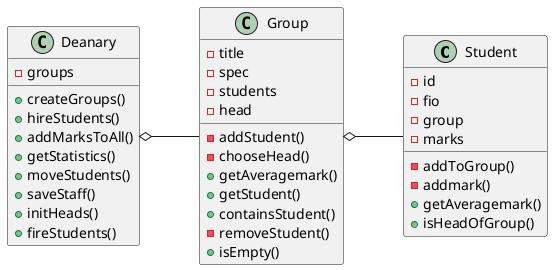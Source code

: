 @startuml
class Student {
 -id
 -fio
 -group
 -marks
 -addToGroup()
 -addmark()
 +getAveragemark()
 +isHeadOfGroup()
}

class Group {
 -title
 -spec
 -students
 -head
 -addStudent()
 -chooseHead()
 +getAveragemark()
 +getStudent()
 +containsStudent()
 -removeStudent()
 +isEmpty()
}

class Deanary {
  -groups
  +createGroups()
  +hireStudents()
  +addMarksToAll()
  +getStatistics()
  +moveStudents()
  +saveStaff()
  +initHeads()
  +fireStudents()
}


left to right direction
Group o-- Student
Deanary o-- Group
@enduml